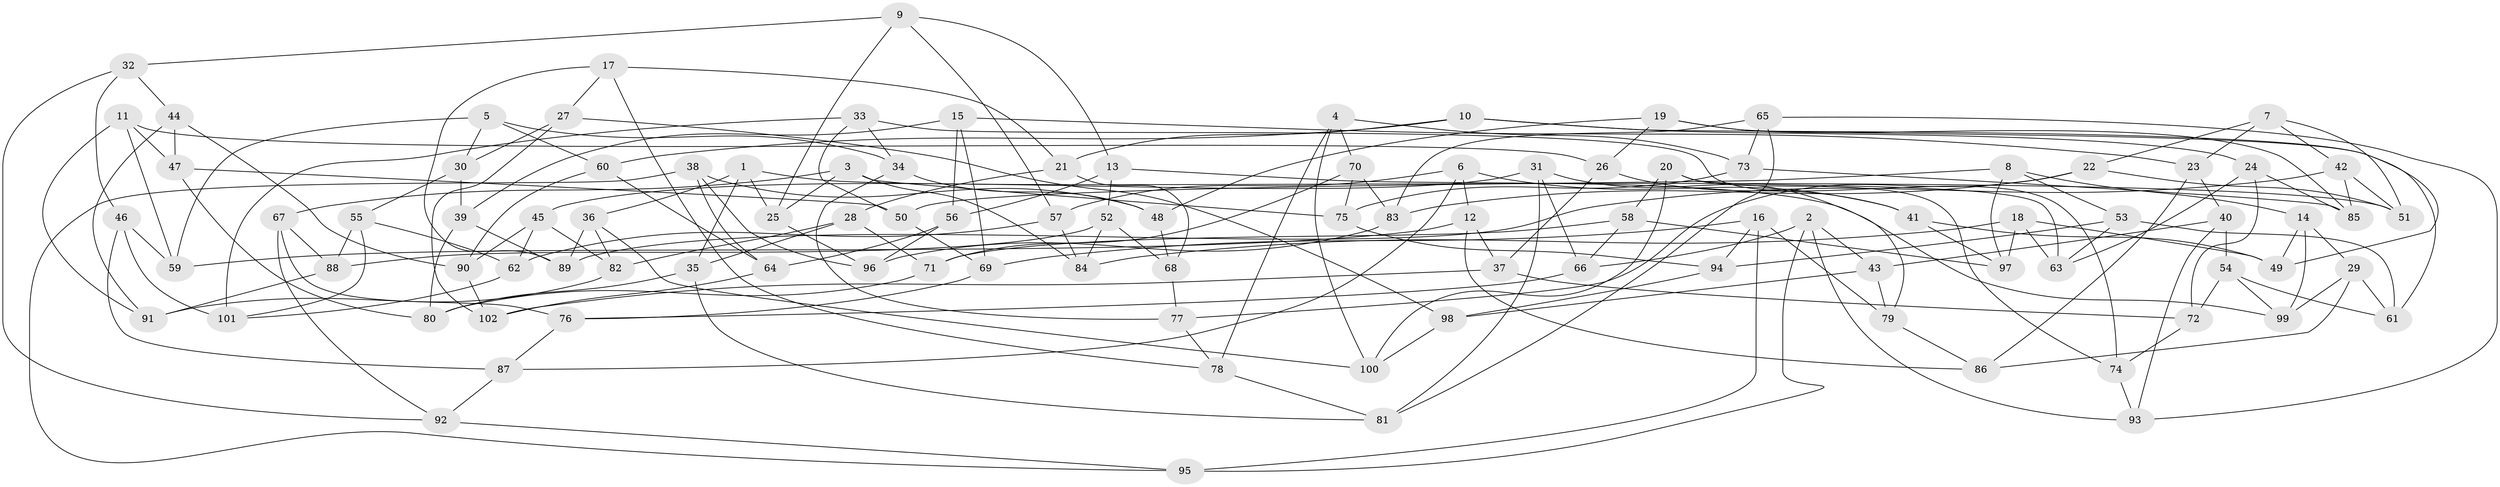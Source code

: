// Generated by graph-tools (version 1.1) at 2025/57/03/09/25 04:57:39]
// undirected, 102 vertices, 204 edges
graph export_dot {
graph [start="1"]
  node [color=gray90,style=filled];
  1;
  2;
  3;
  4;
  5;
  6;
  7;
  8;
  9;
  10;
  11;
  12;
  13;
  14;
  15;
  16;
  17;
  18;
  19;
  20;
  21;
  22;
  23;
  24;
  25;
  26;
  27;
  28;
  29;
  30;
  31;
  32;
  33;
  34;
  35;
  36;
  37;
  38;
  39;
  40;
  41;
  42;
  43;
  44;
  45;
  46;
  47;
  48;
  49;
  50;
  51;
  52;
  53;
  54;
  55;
  56;
  57;
  58;
  59;
  60;
  61;
  62;
  63;
  64;
  65;
  66;
  67;
  68;
  69;
  70;
  71;
  72;
  73;
  74;
  75;
  76;
  77;
  78;
  79;
  80;
  81;
  82;
  83;
  84;
  85;
  86;
  87;
  88;
  89;
  90;
  91;
  92;
  93;
  94;
  95;
  96;
  97;
  98;
  99;
  100;
  101;
  102;
  1 -- 35;
  1 -- 25;
  1 -- 36;
  1 -- 51;
  2 -- 95;
  2 -- 66;
  2 -- 93;
  2 -- 43;
  3 -- 84;
  3 -- 75;
  3 -- 67;
  3 -- 25;
  4 -- 70;
  4 -- 100;
  4 -- 78;
  4 -- 73;
  5 -- 34;
  5 -- 30;
  5 -- 59;
  5 -- 60;
  6 -- 57;
  6 -- 87;
  6 -- 41;
  6 -- 12;
  7 -- 42;
  7 -- 51;
  7 -- 22;
  7 -- 23;
  8 -- 50;
  8 -- 14;
  8 -- 97;
  8 -- 53;
  9 -- 57;
  9 -- 25;
  9 -- 32;
  9 -- 13;
  10 -- 21;
  10 -- 61;
  10 -- 60;
  10 -- 24;
  11 -- 47;
  11 -- 26;
  11 -- 59;
  11 -- 91;
  12 -- 86;
  12 -- 59;
  12 -- 37;
  13 -- 99;
  13 -- 56;
  13 -- 52;
  14 -- 99;
  14 -- 29;
  14 -- 49;
  15 -- 69;
  15 -- 56;
  15 -- 23;
  15 -- 39;
  16 -- 79;
  16 -- 95;
  16 -- 94;
  16 -- 69;
  17 -- 89;
  17 -- 27;
  17 -- 21;
  17 -- 78;
  18 -- 84;
  18 -- 49;
  18 -- 63;
  18 -- 97;
  19 -- 26;
  19 -- 49;
  19 -- 48;
  19 -- 85;
  20 -- 100;
  20 -- 58;
  20 -- 63;
  20 -- 74;
  21 -- 68;
  21 -- 28;
  22 -- 83;
  22 -- 77;
  22 -- 51;
  23 -- 40;
  23 -- 86;
  24 -- 63;
  24 -- 72;
  24 -- 85;
  25 -- 96;
  26 -- 41;
  26 -- 37;
  27 -- 98;
  27 -- 102;
  27 -- 30;
  28 -- 71;
  28 -- 35;
  28 -- 82;
  29 -- 86;
  29 -- 99;
  29 -- 61;
  30 -- 55;
  30 -- 39;
  31 -- 66;
  31 -- 79;
  31 -- 81;
  31 -- 45;
  32 -- 46;
  32 -- 44;
  32 -- 92;
  33 -- 50;
  33 -- 101;
  33 -- 34;
  33 -- 74;
  34 -- 77;
  34 -- 48;
  35 -- 81;
  35 -- 80;
  36 -- 82;
  36 -- 100;
  36 -- 89;
  37 -- 72;
  37 -- 102;
  38 -- 96;
  38 -- 48;
  38 -- 64;
  38 -- 95;
  39 -- 89;
  39 -- 80;
  40 -- 54;
  40 -- 43;
  40 -- 93;
  41 -- 97;
  41 -- 49;
  42 -- 51;
  42 -- 89;
  42 -- 85;
  43 -- 79;
  43 -- 98;
  44 -- 91;
  44 -- 47;
  44 -- 90;
  45 -- 90;
  45 -- 62;
  45 -- 82;
  46 -- 101;
  46 -- 87;
  46 -- 59;
  47 -- 80;
  47 -- 50;
  48 -- 68;
  50 -- 69;
  52 -- 84;
  52 -- 88;
  52 -- 68;
  53 -- 63;
  53 -- 94;
  53 -- 61;
  54 -- 72;
  54 -- 99;
  54 -- 61;
  55 -- 62;
  55 -- 88;
  55 -- 101;
  56 -- 96;
  56 -- 64;
  57 -- 62;
  57 -- 84;
  58 -- 97;
  58 -- 66;
  58 -- 71;
  60 -- 90;
  60 -- 64;
  62 -- 101;
  64 -- 102;
  65 -- 81;
  65 -- 93;
  65 -- 73;
  65 -- 83;
  66 -- 76;
  67 -- 92;
  67 -- 76;
  67 -- 88;
  68 -- 77;
  69 -- 76;
  70 -- 71;
  70 -- 83;
  70 -- 75;
  71 -- 80;
  72 -- 74;
  73 -- 75;
  73 -- 85;
  74 -- 93;
  75 -- 94;
  76 -- 87;
  77 -- 78;
  78 -- 81;
  79 -- 86;
  82 -- 91;
  83 -- 96;
  87 -- 92;
  88 -- 91;
  90 -- 102;
  92 -- 95;
  94 -- 98;
  98 -- 100;
}
